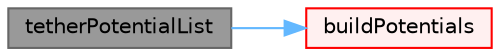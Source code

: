 digraph "tetherPotentialList"
{
 // LATEX_PDF_SIZE
  bgcolor="transparent";
  edge [fontname=Helvetica,fontsize=10,labelfontname=Helvetica,labelfontsize=10];
  node [fontname=Helvetica,fontsize=10,shape=box,height=0.2,width=0.4];
  rankdir="LR";
  Node1 [id="Node000001",label="tetherPotentialList",height=0.2,width=0.4,color="gray40", fillcolor="grey60", style="filled", fontcolor="black",tooltip=" "];
  Node1 -> Node2 [id="edge1_Node000001_Node000002",color="steelblue1",style="solid",tooltip=" "];
  Node2 [id="Node000002",label="buildPotentials",height=0.2,width=0.4,color="red", fillcolor="#FFF0F0", style="filled",URL="$classFoam_1_1tetherPotentialList.html#a4119d85dd34642a4e3ead5ef1142f183",tooltip=" "];
}
